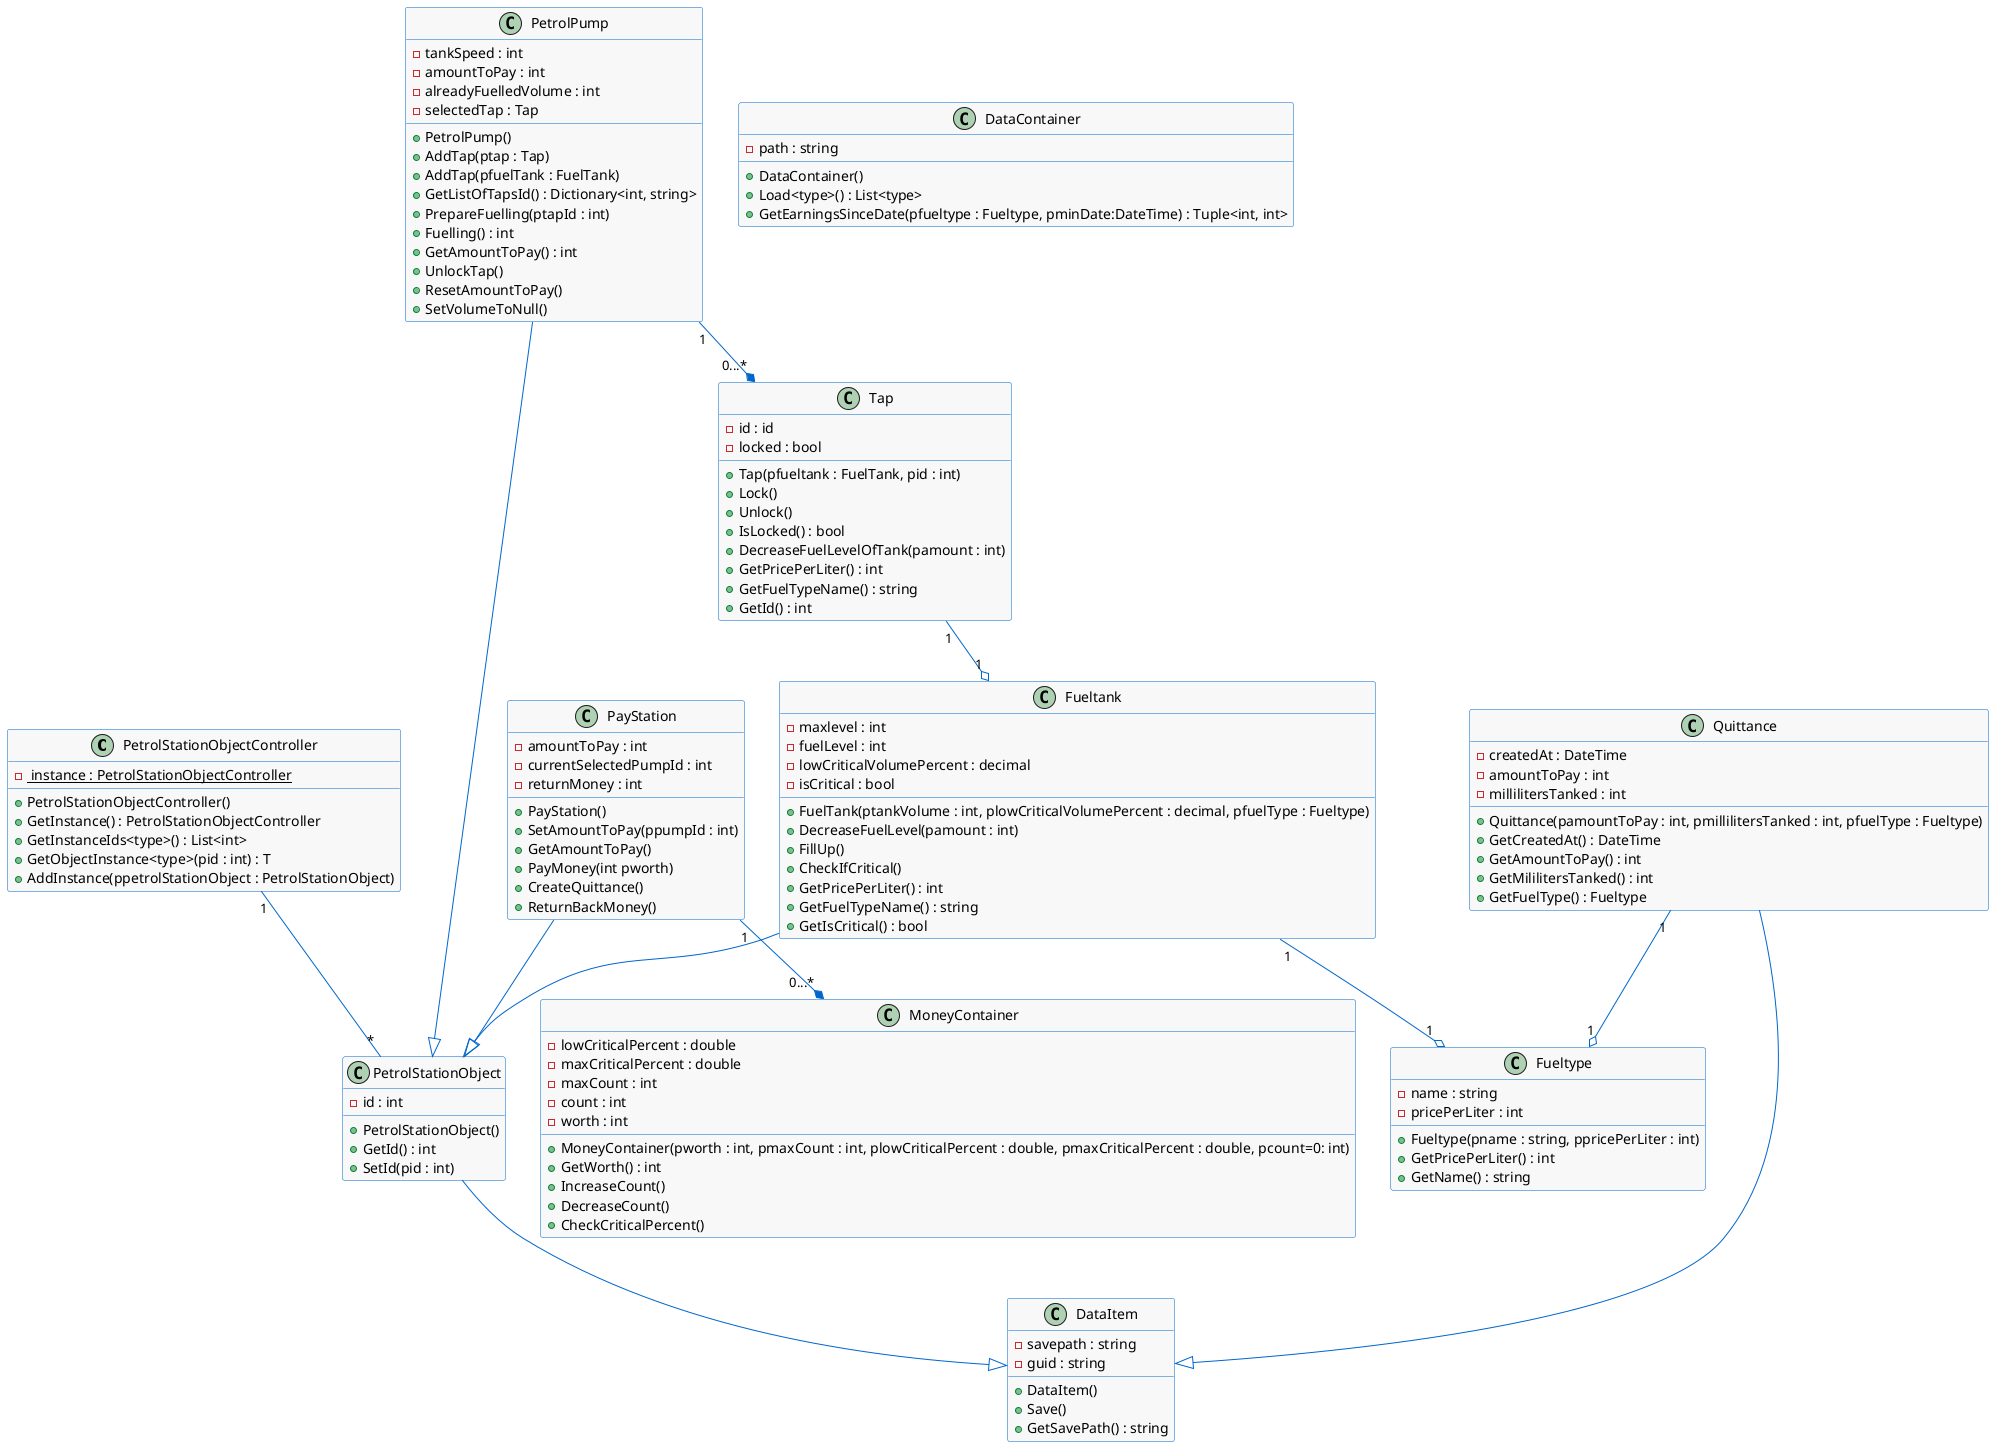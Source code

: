@startuml
'skinparam dpi 250'
skinparam classBackgroundColor #F8F8F8
skinparam classBorderColor #0066CC
skinparam classArrowColor #0066CC

class PetrolStationObjectController {
	- <u> instance : PetrolStationObjectController
	+ PetrolStationObjectController()
	+ GetInstance() : PetrolStationObjectController
	+ GetInstanceIds<type>() : List<int>
	+ GetObjectInstance<type>(pid : int) : T
	+ AddInstance(ppetrolStationObject : PetrolStationObject)
}
PetrolStationObjectController "1" -- "*" PetrolStationObject

class DataContainer {
	- path : string
	+ DataContainer()
	+ Load<type>() : List<type>
	+ GetEarningsSinceDate(pfueltype : Fueltype, pminDate:DateTime) : Tuple<int, int>
}

class DataItem {
	- savepath : string
	- guid : string
	+ DataItem()
	+ Save()
	+ GetSavePath() : string
}

class Fueltank {
	- maxlevel : int
	- fuelLevel : int
	- lowCriticalVolumePercent : decimal
	- isCritical : bool
	+ FuelTank(ptankVolume : int, plowCriticalVolumePercent : decimal, pfuelType : Fueltype)
	+ DecreaseFuelLevel(pamount : int)
	+ FillUp()
	+ CheckIfCritical()
	+ GetPricePerLiter() : int
	+ GetFuelTypeName() : string
	+ GetIsCritical() : bool
}
Fueltank "1"--o "1" Fueltype
Fueltank --|> PetrolStationObject

class Fueltype {
	- name : string
	- pricePerLiter : int
	+ Fueltype(pname : string, ppricePerLiter : int)
	+ GetPricePerLiter() : int
	+ GetName() : string
}

class PayStation {
	- amountToPay : int
	- currentSelectedPumpId : int
	- returnMoney : int
	+ PayStation()
	+ SetAmountToPay(ppumpId : int)
	+ GetAmountToPay()
	+ PayMoney(int pworth)
	+ CreateQuittance()
	+ ReturnBackMoney()
}
PayStation "1" --* "0...*" MoneyContainer
PayStation --|> PetrolStationObject

class MoneyContainer {
	- lowCriticalPercent : double
	- maxCriticalPercent : double
	- maxCount : int
	- count : int
	- worth : int
	+ MoneyContainer(pworth : int, pmaxCount : int, plowCriticalPercent : double, pmaxCriticalPercent : double, pcount=0: int)
	+ GetWorth() : int
	+ IncreaseCount()
	+ DecreaseCount()
	+ CheckCriticalPercent() 
}

class PetrolPump {
	- tankSpeed : int
	- amountToPay : int
	- alreadyFuelledVolume : int
	- selectedTap : Tap
	+ PetrolPump()
	+ AddTap(ptap : Tap)
	+ AddTap(pfuelTank : FuelTank)
	+ GetListOfTapsId() : Dictionary<int, string>
	+ PrepareFuelling(ptapId : int)
	+ Fuelling() : int
	+ GetAmountToPay() : int
	+ UnlockTap()
	+ ResetAmountToPay()
	+ SetVolumeToNull()
}
PetrolPump "1" --* "0...*" Tap
PetrolPump --|> PetrolStationObject

class PetrolStationObject  {
	- id : int
	+ PetrolStationObject()
	+ GetId() : int
	+ SetId(pid : int)
}
PetrolStationObject --|> DataItem

class Quittance {
	- createdAt : DateTime
	- amountToPay : int
	- millilitersTanked : int
	+ Quittance(pamountToPay : int, pmillilitersTanked : int, pfuelType : Fueltype)
	+ GetCreatedAt() : DateTime
	+ GetAmountToPay() : int
	+ GetMililitersTanked() : int
	+ GetFuelType() : Fueltype
}
Quittance "1" --o "1" Fueltype
Quittance --|> DataItem

class Tap {
	- id : id
	- locked : bool
	+ Tap(pfueltank : FuelTank, pid : int)
	+ Lock()
	+ Unlock()
	+ IsLocked() : bool
	+ DecreaseFuelLevelOfTank(pamount : int)
	+ GetPricePerLiter() : int
	+ GetFuelTypeName() : string
	+ GetId() : int
}
Tap "1" --o "1" Fueltank

@enduml 
